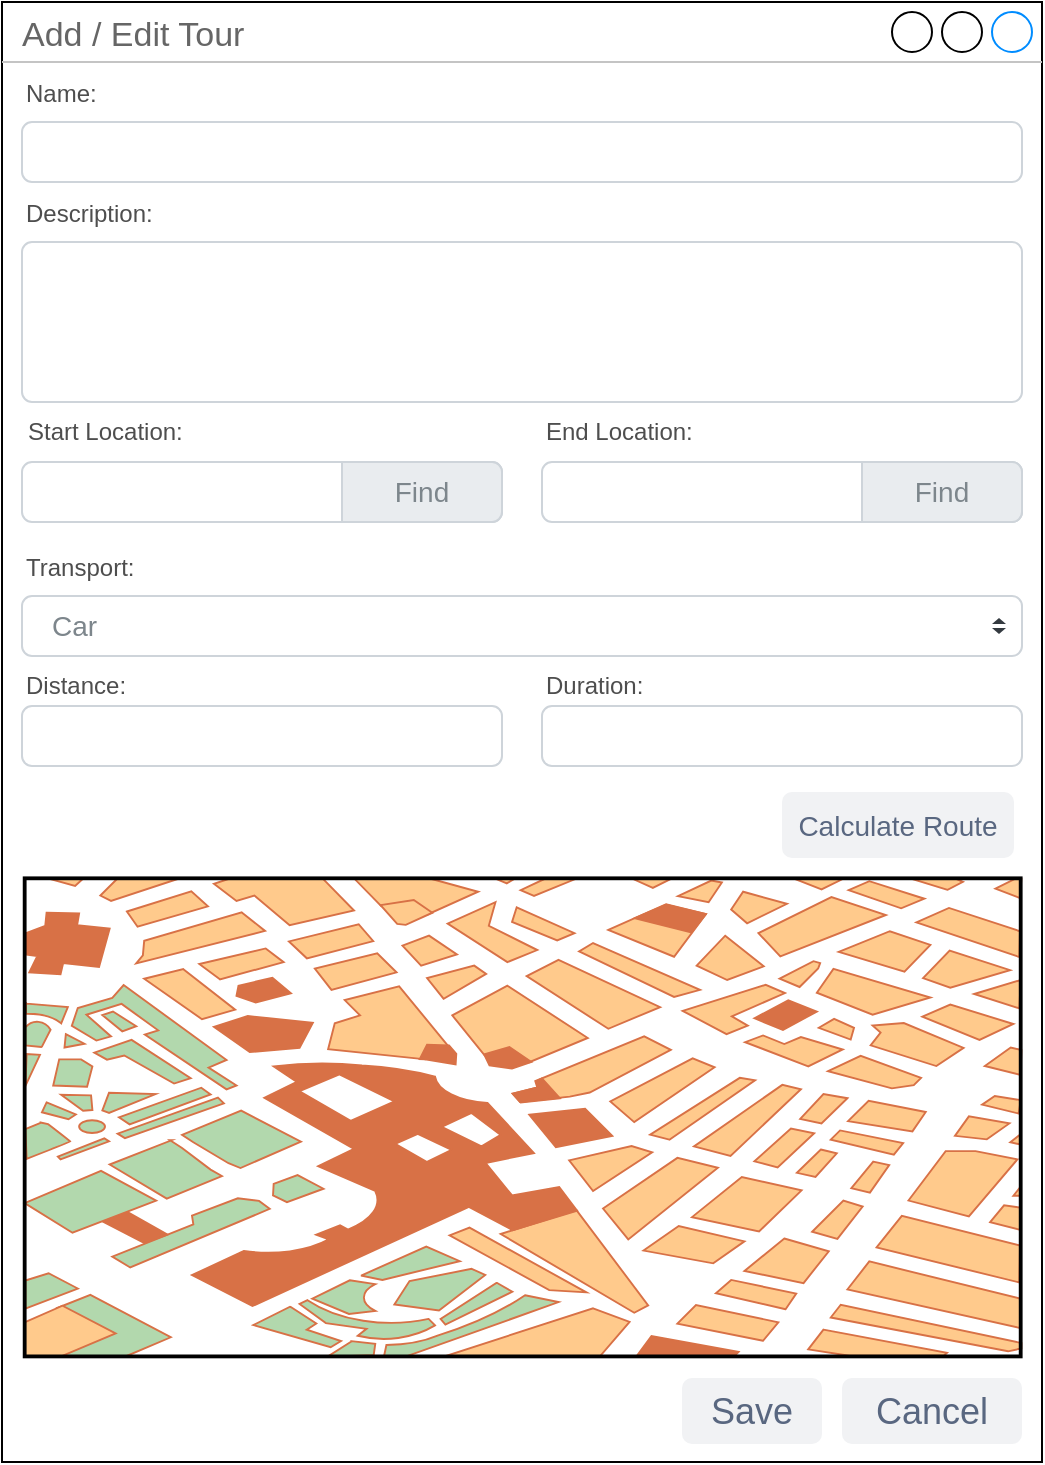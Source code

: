 <mxfile version="27.1.6">
  <diagram name="Page-1" id="IkYNe_tvrp3e6642Grr8">
    <mxGraphModel dx="1425" dy="786" grid="1" gridSize="10" guides="1" tooltips="1" connect="1" arrows="1" fold="1" page="1" pageScale="1" pageWidth="850" pageHeight="1100" math="0" shadow="0">
      <root>
        <mxCell id="0" />
        <mxCell id="1" parent="0" />
        <mxCell id="NzKdBhivD-xaXoP95iIL-1" value="Add / Edit Tour" style="strokeWidth=1;shadow=0;dashed=0;align=center;html=1;shape=mxgraph.mockup.containers.window;align=left;verticalAlign=top;spacingLeft=8;strokeColor2=#008cff;strokeColor3=#c4c4c4;fontColor=#666666;mainText=;fontSize=17;labelBackgroundColor=none;whiteSpace=wrap;" vertex="1" parent="1">
          <mxGeometry x="120" y="150" width="520" height="730" as="geometry" />
        </mxCell>
        <mxCell id="NzKdBhivD-xaXoP95iIL-2" value="" style="html=1;shadow=0;dashed=0;shape=mxgraph.bootstrap.rrect;rSize=5;strokeColor=#CED4DA;html=1;whiteSpace=wrap;fillColor=#FFFFFF;fontColor=#7D868C;align=left;spacing=15;spacingLeft=40;fontSize=14;" vertex="1" parent="1">
          <mxGeometry x="130" y="210" width="500" height="30" as="geometry" />
        </mxCell>
        <mxCell id="NzKdBhivD-xaXoP95iIL-5" value="" style="html=1;shadow=0;dashed=0;shape=mxgraph.bootstrap.rrect;rSize=5;strokeColor=#CED4DA;html=1;whiteSpace=wrap;fillColor=#FFFFFF;fontColor=#7D868C;align=left;spacing=15;spacingLeft=40;fontSize=14;" vertex="1" parent="1">
          <mxGeometry x="130" y="270" width="500" height="80" as="geometry" />
        </mxCell>
        <mxCell id="NzKdBhivD-xaXoP95iIL-11" value="Car" style="html=1;shadow=0;dashed=0;shape=mxgraph.bootstrap.rrect;rSize=5;strokeColor=#CED4DA;html=1;whiteSpace=wrap;fillColor=#FFFFFF;fontColor=#7D868C;align=left;spacing=15;fontSize=14;" vertex="1" parent="1">
          <mxGeometry x="130" y="447" width="500" height="30" as="geometry" />
        </mxCell>
        <mxCell id="NzKdBhivD-xaXoP95iIL-12" value="" style="shape=triangle;direction=south;fillColor=#343A40;strokeColor=none;perimeter=none;" vertex="1" parent="NzKdBhivD-xaXoP95iIL-11">
          <mxGeometry x="1" y="0.5" width="7" height="3" relative="1" as="geometry">
            <mxPoint x="-15" y="1" as="offset" />
          </mxGeometry>
        </mxCell>
        <mxCell id="NzKdBhivD-xaXoP95iIL-13" value="" style="shape=triangle;direction=north;fillColor=#343A40;strokeColor=none;perimeter=none;" vertex="1" parent="NzKdBhivD-xaXoP95iIL-11">
          <mxGeometry x="1" y="0.5" width="7" height="3" relative="1" as="geometry">
            <mxPoint x="-15" y="-4" as="offset" />
          </mxGeometry>
        </mxCell>
        <mxCell id="NzKdBhivD-xaXoP95iIL-18" value="" style="html=1;shadow=0;dashed=0;shape=mxgraph.bootstrap.rrect;rSize=5;strokeColor=#CED4DA;html=1;whiteSpace=wrap;fillColor=#FFFFFF;fontColor=#7D868C;align=left;spacing=15;spacingLeft=40;fontSize=14;" vertex="1" parent="1">
          <mxGeometry x="130" y="502" width="240" height="30" as="geometry" />
        </mxCell>
        <mxCell id="NzKdBhivD-xaXoP95iIL-20" value="" style="html=1;shadow=0;dashed=0;shape=mxgraph.bootstrap.rrect;rSize=5;strokeColor=#CED4DA;html=1;whiteSpace=wrap;fillColor=#FFFFFF;fontColor=#7D868C;align=left;spacing=15;spacingLeft=40;fontSize=14;" vertex="1" parent="1">
          <mxGeometry x="390" y="502" width="240" height="30" as="geometry" />
        </mxCell>
        <mxCell id="NzKdBhivD-xaXoP95iIL-21" value="" style="html=1;shadow=0;dashed=0;shape=mxgraph.bootstrap.rrect;rSize=5;strokeColor=#CED4DA;html=1;whiteSpace=wrap;fillColor=#FFFFFF;fontColor=#7D868C;align=left;spacing=15;fontSize=14;" vertex="1" parent="1">
          <mxGeometry x="130" y="380" width="240" height="30" as="geometry" />
        </mxCell>
        <mxCell id="NzKdBhivD-xaXoP95iIL-24" value="&lt;div align=&quot;center&quot;&gt;Find&lt;/div&gt;" style="html=1;shadow=0;dashed=0;shape=mxgraph.bootstrap.rightButton;strokeColor=#CED4DA;gradientColor=inherit;fontColor=inherit;fillColor=#E9ECEF;rSize=5;perimeter=none;whiteSpace=wrap;resizeHeight=1;fontSize=14;align=center;spacing=15;" vertex="1" parent="NzKdBhivD-xaXoP95iIL-21">
          <mxGeometry x="1" width="80" height="30" relative="1" as="geometry">
            <mxPoint x="-80" as="offset" />
          </mxGeometry>
        </mxCell>
        <mxCell id="NzKdBhivD-xaXoP95iIL-34" value="&lt;span style=&quot;color: rgb(78, 78, 78);&quot;&gt;Start Location:&lt;/span&gt;" style="text;html=1;align=left;verticalAlign=middle;whiteSpace=wrap;rounded=0;" vertex="1" parent="NzKdBhivD-xaXoP95iIL-21">
          <mxGeometry x="1" y="-30" width="99" height="30" as="geometry" />
        </mxCell>
        <mxCell id="NzKdBhivD-xaXoP95iIL-25" value="" style="html=1;shadow=0;dashed=0;shape=mxgraph.bootstrap.rrect;rSize=5;strokeColor=#CED4DA;html=1;whiteSpace=wrap;fillColor=#FFFFFF;fontColor=#7D868C;align=left;spacing=15;fontSize=14;" vertex="1" parent="1">
          <mxGeometry x="390" y="380" width="240" height="30" as="geometry" />
        </mxCell>
        <mxCell id="NzKdBhivD-xaXoP95iIL-26" value="&lt;div align=&quot;center&quot;&gt;Find&lt;/div&gt;" style="html=1;shadow=0;dashed=0;shape=mxgraph.bootstrap.rightButton;strokeColor=#CED4DA;gradientColor=inherit;fontColor=inherit;fillColor=#E9ECEF;rSize=5;perimeter=none;whiteSpace=wrap;resizeHeight=1;fontSize=14;align=center;spacing=15;" vertex="1" parent="NzKdBhivD-xaXoP95iIL-25">
          <mxGeometry x="1" width="80" height="30" relative="1" as="geometry">
            <mxPoint x="-80" as="offset" />
          </mxGeometry>
        </mxCell>
        <mxCell id="NzKdBhivD-xaXoP95iIL-27" value="" style="verticalLabelPosition=bottom;shadow=0;dashed=0;align=center;html=1;verticalAlign=top;strokeWidth=1;shape=mxgraph.mockup.misc.map;" vertex="1" parent="1">
          <mxGeometry x="131" y="588" width="500" height="240" as="geometry" />
        </mxCell>
        <mxCell id="NzKdBhivD-xaXoP95iIL-28" value="&lt;font style=&quot;font-size: 14px;&quot;&gt;Calculate Route&lt;/font&gt;" style="rounded=1;fillColor=#F1F2F4;strokeColor=none;html=1;whiteSpace=wrap;fontColor=#596780;align=center;verticalAlign=middle;fontStyle=0;fontSize=12;sketch=0;" vertex="1" parent="1">
          <mxGeometry x="510" y="545" width="116" height="33" as="geometry" />
        </mxCell>
        <mxCell id="NzKdBhivD-xaXoP95iIL-29" value="&lt;font style=&quot;font-size: 18px;&quot;&gt;Cancel&lt;/font&gt;" style="rounded=1;fillColor=#F1F2F4;strokeColor=none;html=1;whiteSpace=wrap;fontColor=#596780;align=center;verticalAlign=middle;fontStyle=0;fontSize=12;sketch=0;" vertex="1" parent="1">
          <mxGeometry x="540" y="838" width="90" height="33" as="geometry" />
        </mxCell>
        <mxCell id="NzKdBhivD-xaXoP95iIL-31" value="&lt;font style=&quot;font-size: 18px;&quot;&gt;Save&lt;/font&gt;" style="rounded=1;fillColor=#F1F2F4;strokeColor=none;html=1;whiteSpace=wrap;fontColor=#596780;align=center;verticalAlign=middle;fontStyle=0;fontSize=12;sketch=0;" vertex="1" parent="1">
          <mxGeometry x="460" y="838" width="70" height="33" as="geometry" />
        </mxCell>
        <mxCell id="NzKdBhivD-xaXoP95iIL-32" value="&lt;div align=&quot;left&quot;&gt;&lt;span style=&quot;color: rgb(78, 78, 78);&quot;&gt;Distance:&lt;/span&gt;&lt;/div&gt;" style="text;html=1;align=left;verticalAlign=middle;whiteSpace=wrap;rounded=0;" vertex="1" parent="1">
          <mxGeometry x="130" y="477" width="60" height="30" as="geometry" />
        </mxCell>
        <mxCell id="NzKdBhivD-xaXoP95iIL-33" value="&lt;span style=&quot;color: rgb(78, 78, 78);&quot;&gt;Duration:&lt;/span&gt;" style="text;html=1;align=left;verticalAlign=middle;whiteSpace=wrap;rounded=0;" vertex="1" parent="1">
          <mxGeometry x="390" y="477" width="60" height="30" as="geometry" />
        </mxCell>
        <mxCell id="NzKdBhivD-xaXoP95iIL-35" value="&lt;span style=&quot;color: rgb(78, 78, 78);&quot;&gt;Transport:&lt;/span&gt;" style="text;html=1;align=left;verticalAlign=middle;whiteSpace=wrap;rounded=0;" vertex="1" parent="1">
          <mxGeometry x="130" y="418" width="60" height="30" as="geometry" />
        </mxCell>
        <mxCell id="NzKdBhivD-xaXoP95iIL-39" value="&lt;span style=&quot;color: rgb(78, 78, 78);&quot;&gt;End Location:&lt;/span&gt;" style="text;html=1;align=left;verticalAlign=middle;whiteSpace=wrap;rounded=0;" vertex="1" parent="1">
          <mxGeometry x="390" y="350" width="99" height="30" as="geometry" />
        </mxCell>
        <mxCell id="NzKdBhivD-xaXoP95iIL-40" value="&lt;span style=&quot;color: rgb(78, 78, 78);&quot;&gt;Description:&lt;/span&gt;" style="text;html=1;align=left;verticalAlign=middle;whiteSpace=wrap;rounded=0;" vertex="1" parent="1">
          <mxGeometry x="130" y="241" width="99" height="30" as="geometry" />
        </mxCell>
        <mxCell id="NzKdBhivD-xaXoP95iIL-41" value="&lt;span style=&quot;color: rgb(78, 78, 78);&quot;&gt;Name:&lt;/span&gt;" style="text;html=1;align=left;verticalAlign=middle;whiteSpace=wrap;rounded=0;" vertex="1" parent="1">
          <mxGeometry x="130" y="181" width="99" height="30" as="geometry" />
        </mxCell>
      </root>
    </mxGraphModel>
  </diagram>
</mxfile>
